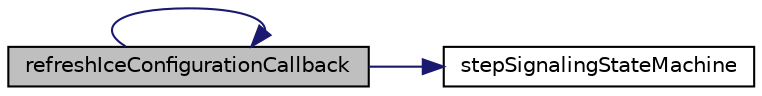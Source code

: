 digraph "refreshIceConfigurationCallback"
{
 // LATEX_PDF_SIZE
  edge [fontname="Helvetica",fontsize="10",labelfontname="Helvetica",labelfontsize="10"];
  node [fontname="Helvetica",fontsize="10",shape=record];
  rankdir="LR";
  Node1 [label="refreshIceConfigurationCallback",height=0.2,width=0.4,color="black", fillcolor="grey75", style="filled", fontcolor="black",tooltip=" "];
  Node1 -> Node1 [color="midnightblue",fontsize="10",style="solid",fontname="Helvetica"];
  Node1 -> Node2 [color="midnightblue",fontsize="10",style="solid",fontname="Helvetica"];
  Node2 [label="stepSignalingStateMachine",height=0.2,width=0.4,color="black", fillcolor="white", style="filled",URL="$StateMachine_8c.html#aec8441c2e021d29e6fdec5f97000431c",tooltip=" "];
}
